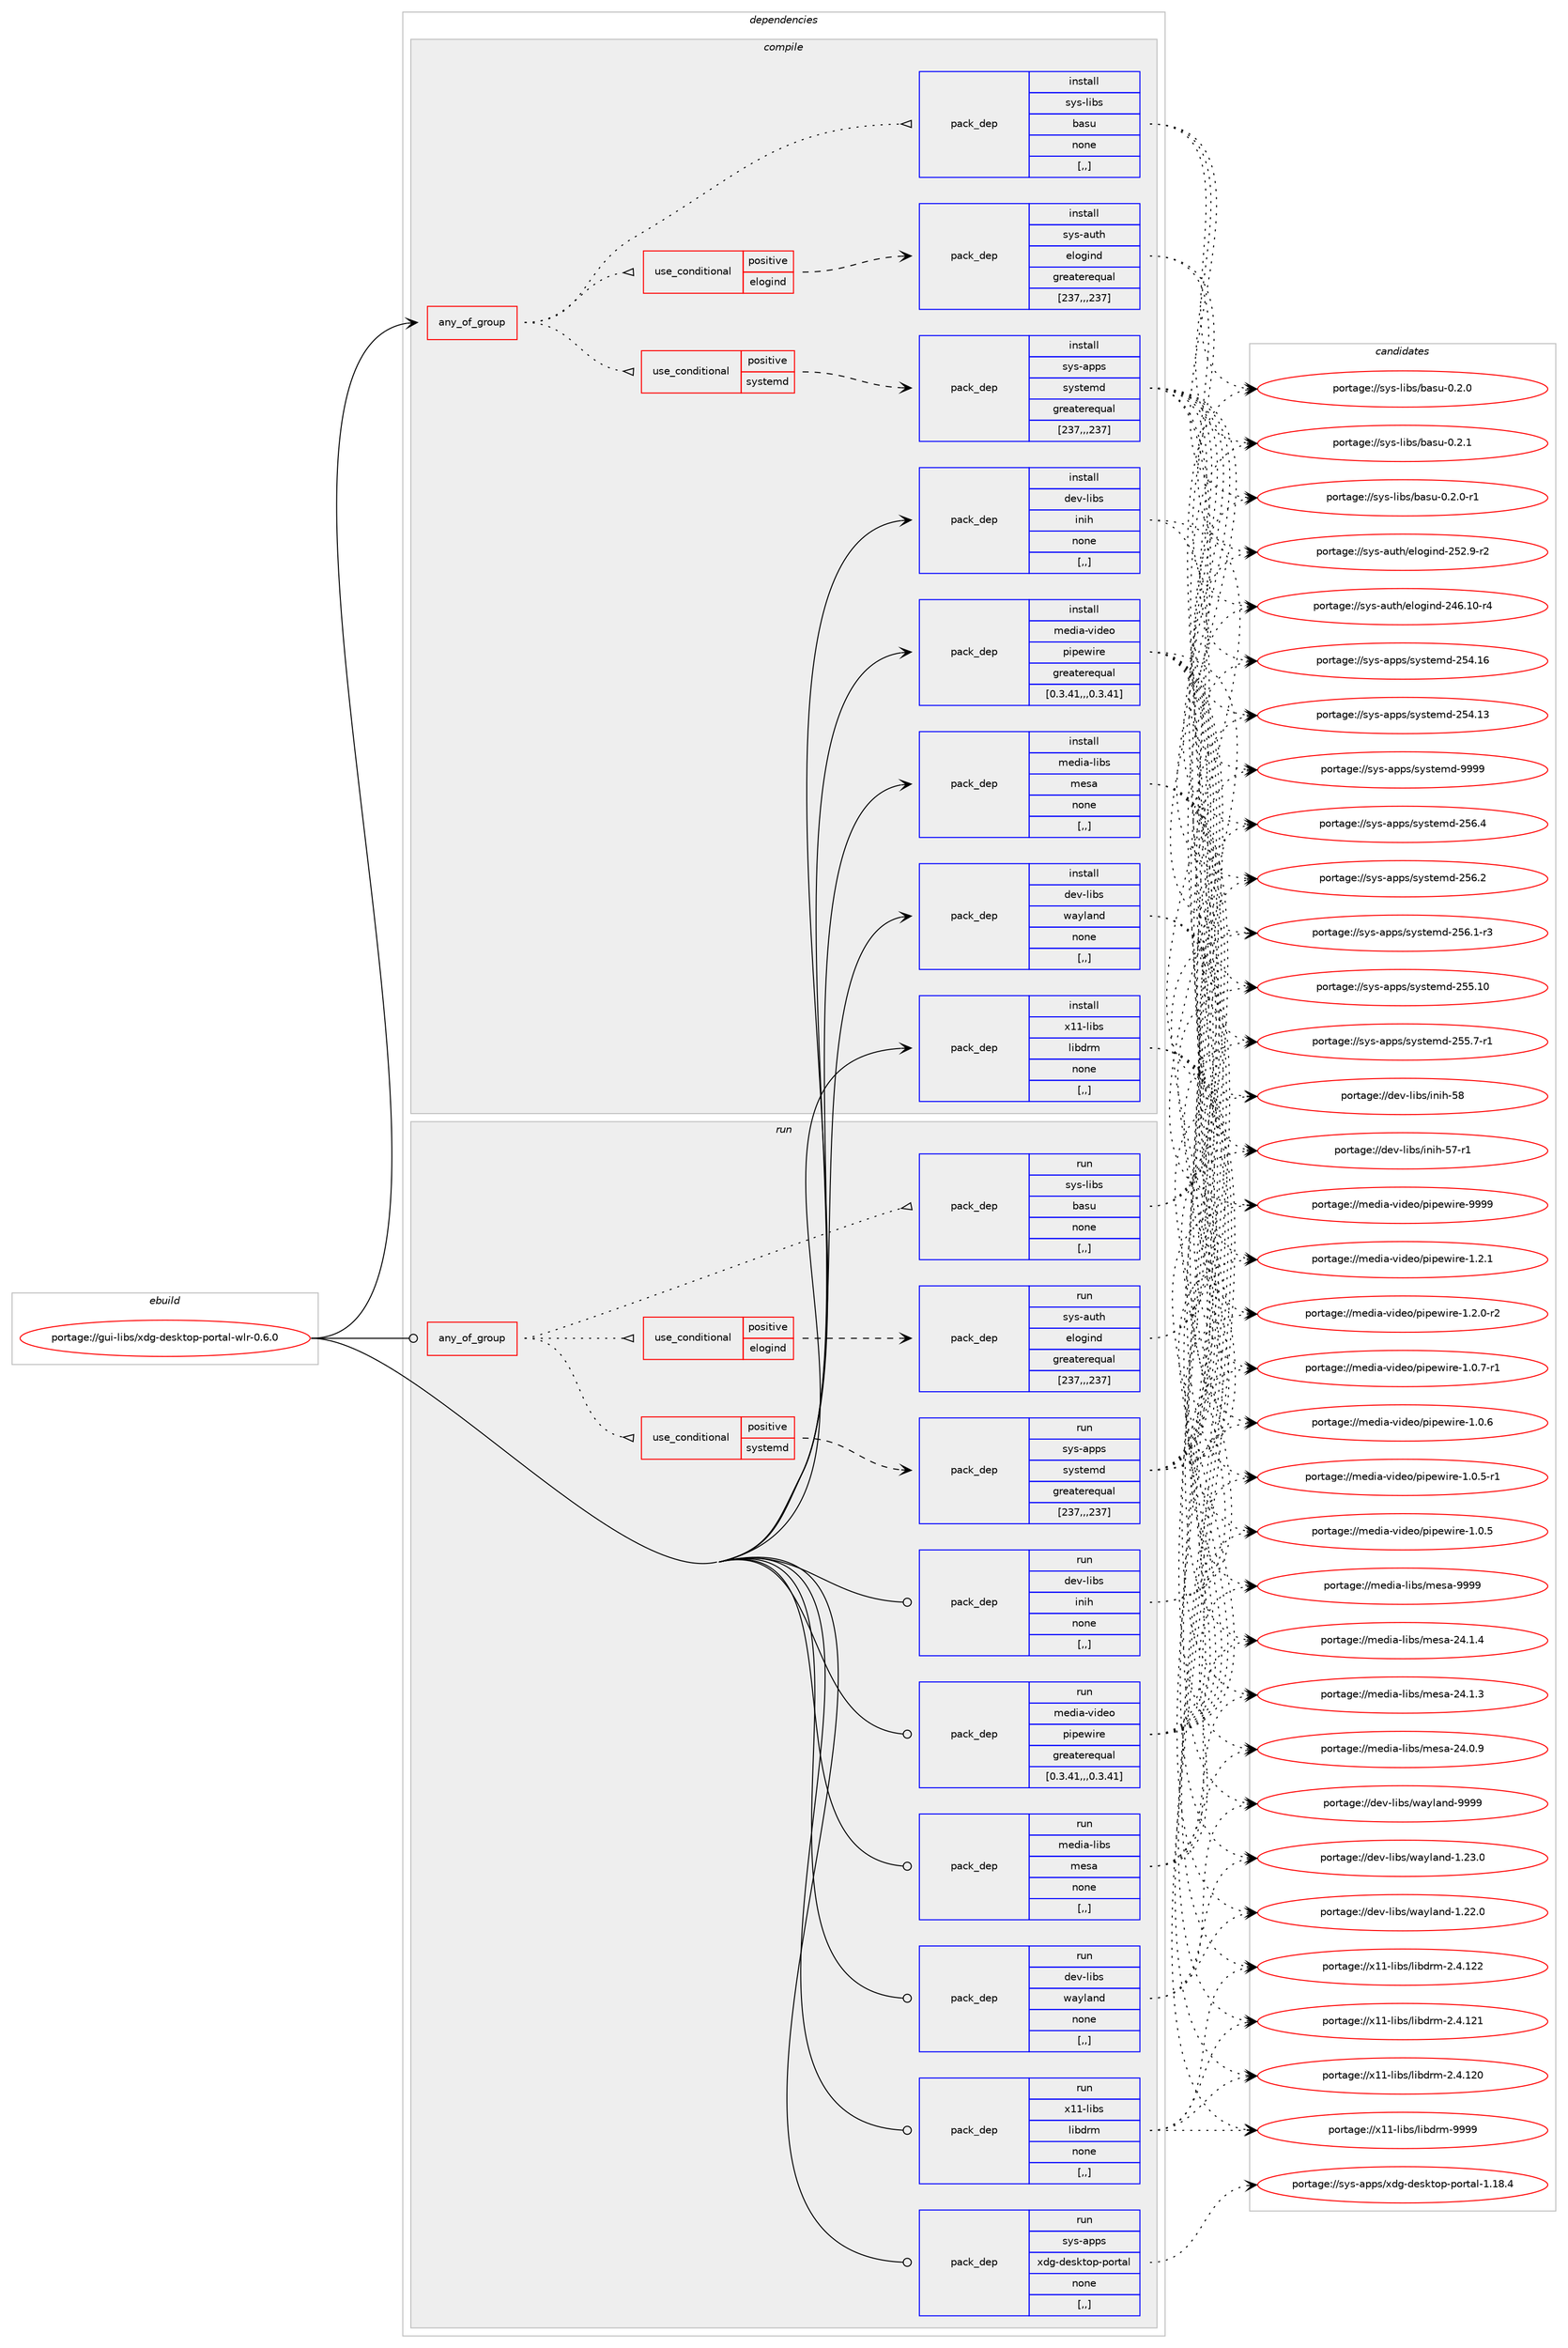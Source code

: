 digraph prolog {

# *************
# Graph options
# *************

newrank=true;
concentrate=true;
compound=true;
graph [rankdir=LR,fontname=Helvetica,fontsize=10,ranksep=1.5];#, ranksep=2.5, nodesep=0.2];
edge  [arrowhead=vee];
node  [fontname=Helvetica,fontsize=10];

# **********
# The ebuild
# **********

subgraph cluster_leftcol {
color=gray;
label=<<i>ebuild</i>>;
id [label="portage://gui-libs/xdg-desktop-portal-wlr-0.6.0", color=red, width=4, href="../gui-libs/xdg-desktop-portal-wlr-0.6.0.svg"];
}

# ****************
# The dependencies
# ****************

subgraph cluster_midcol {
color=gray;
label=<<i>dependencies</i>>;
subgraph cluster_compile {
fillcolor="#eeeeee";
style=filled;
label=<<i>compile</i>>;
subgraph any1437 {
dependency245078 [label=<<TABLE BORDER="0" CELLBORDER="1" CELLSPACING="0" CELLPADDING="4"><TR><TD CELLPADDING="10">any_of_group</TD></TR></TABLE>>, shape=none, color=red];subgraph cond66729 {
dependency245079 [label=<<TABLE BORDER="0" CELLBORDER="1" CELLSPACING="0" CELLPADDING="4"><TR><TD ROWSPAN="3" CELLPADDING="10">use_conditional</TD></TR><TR><TD>positive</TD></TR><TR><TD>systemd</TD></TR></TABLE>>, shape=none, color=red];
subgraph pack176752 {
dependency245080 [label=<<TABLE BORDER="0" CELLBORDER="1" CELLSPACING="0" CELLPADDING="4" WIDTH="220"><TR><TD ROWSPAN="6" CELLPADDING="30">pack_dep</TD></TR><TR><TD WIDTH="110">install</TD></TR><TR><TD>sys-apps</TD></TR><TR><TD>systemd</TD></TR><TR><TD>greaterequal</TD></TR><TR><TD>[237,,,237]</TD></TR></TABLE>>, shape=none, color=blue];
}
dependency245079:e -> dependency245080:w [weight=20,style="dashed",arrowhead="vee"];
}
dependency245078:e -> dependency245079:w [weight=20,style="dotted",arrowhead="oinv"];
subgraph cond66730 {
dependency245081 [label=<<TABLE BORDER="0" CELLBORDER="1" CELLSPACING="0" CELLPADDING="4"><TR><TD ROWSPAN="3" CELLPADDING="10">use_conditional</TD></TR><TR><TD>positive</TD></TR><TR><TD>elogind</TD></TR></TABLE>>, shape=none, color=red];
subgraph pack176753 {
dependency245082 [label=<<TABLE BORDER="0" CELLBORDER="1" CELLSPACING="0" CELLPADDING="4" WIDTH="220"><TR><TD ROWSPAN="6" CELLPADDING="30">pack_dep</TD></TR><TR><TD WIDTH="110">install</TD></TR><TR><TD>sys-auth</TD></TR><TR><TD>elogind</TD></TR><TR><TD>greaterequal</TD></TR><TR><TD>[237,,,237]</TD></TR></TABLE>>, shape=none, color=blue];
}
dependency245081:e -> dependency245082:w [weight=20,style="dashed",arrowhead="vee"];
}
dependency245078:e -> dependency245081:w [weight=20,style="dotted",arrowhead="oinv"];
subgraph pack176754 {
dependency245083 [label=<<TABLE BORDER="0" CELLBORDER="1" CELLSPACING="0" CELLPADDING="4" WIDTH="220"><TR><TD ROWSPAN="6" CELLPADDING="30">pack_dep</TD></TR><TR><TD WIDTH="110">install</TD></TR><TR><TD>sys-libs</TD></TR><TR><TD>basu</TD></TR><TR><TD>none</TD></TR><TR><TD>[,,]</TD></TR></TABLE>>, shape=none, color=blue];
}
dependency245078:e -> dependency245083:w [weight=20,style="dotted",arrowhead="oinv"];
}
id:e -> dependency245078:w [weight=20,style="solid",arrowhead="vee"];
subgraph pack176755 {
dependency245084 [label=<<TABLE BORDER="0" CELLBORDER="1" CELLSPACING="0" CELLPADDING="4" WIDTH="220"><TR><TD ROWSPAN="6" CELLPADDING="30">pack_dep</TD></TR><TR><TD WIDTH="110">install</TD></TR><TR><TD>dev-libs</TD></TR><TR><TD>inih</TD></TR><TR><TD>none</TD></TR><TR><TD>[,,]</TD></TR></TABLE>>, shape=none, color=blue];
}
id:e -> dependency245084:w [weight=20,style="solid",arrowhead="vee"];
subgraph pack176756 {
dependency245085 [label=<<TABLE BORDER="0" CELLBORDER="1" CELLSPACING="0" CELLPADDING="4" WIDTH="220"><TR><TD ROWSPAN="6" CELLPADDING="30">pack_dep</TD></TR><TR><TD WIDTH="110">install</TD></TR><TR><TD>dev-libs</TD></TR><TR><TD>wayland</TD></TR><TR><TD>none</TD></TR><TR><TD>[,,]</TD></TR></TABLE>>, shape=none, color=blue];
}
id:e -> dependency245085:w [weight=20,style="solid",arrowhead="vee"];
subgraph pack176757 {
dependency245086 [label=<<TABLE BORDER="0" CELLBORDER="1" CELLSPACING="0" CELLPADDING="4" WIDTH="220"><TR><TD ROWSPAN="6" CELLPADDING="30">pack_dep</TD></TR><TR><TD WIDTH="110">install</TD></TR><TR><TD>media-libs</TD></TR><TR><TD>mesa</TD></TR><TR><TD>none</TD></TR><TR><TD>[,,]</TD></TR></TABLE>>, shape=none, color=blue];
}
id:e -> dependency245086:w [weight=20,style="solid",arrowhead="vee"];
subgraph pack176758 {
dependency245087 [label=<<TABLE BORDER="0" CELLBORDER="1" CELLSPACING="0" CELLPADDING="4" WIDTH="220"><TR><TD ROWSPAN="6" CELLPADDING="30">pack_dep</TD></TR><TR><TD WIDTH="110">install</TD></TR><TR><TD>media-video</TD></TR><TR><TD>pipewire</TD></TR><TR><TD>greaterequal</TD></TR><TR><TD>[0.3.41,,,0.3.41]</TD></TR></TABLE>>, shape=none, color=blue];
}
id:e -> dependency245087:w [weight=20,style="solid",arrowhead="vee"];
subgraph pack176759 {
dependency245088 [label=<<TABLE BORDER="0" CELLBORDER="1" CELLSPACING="0" CELLPADDING="4" WIDTH="220"><TR><TD ROWSPAN="6" CELLPADDING="30">pack_dep</TD></TR><TR><TD WIDTH="110">install</TD></TR><TR><TD>x11-libs</TD></TR><TR><TD>libdrm</TD></TR><TR><TD>none</TD></TR><TR><TD>[,,]</TD></TR></TABLE>>, shape=none, color=blue];
}
id:e -> dependency245088:w [weight=20,style="solid",arrowhead="vee"];
}
subgraph cluster_compileandrun {
fillcolor="#eeeeee";
style=filled;
label=<<i>compile and run</i>>;
}
subgraph cluster_run {
fillcolor="#eeeeee";
style=filled;
label=<<i>run</i>>;
subgraph any1438 {
dependency245089 [label=<<TABLE BORDER="0" CELLBORDER="1" CELLSPACING="0" CELLPADDING="4"><TR><TD CELLPADDING="10">any_of_group</TD></TR></TABLE>>, shape=none, color=red];subgraph cond66731 {
dependency245090 [label=<<TABLE BORDER="0" CELLBORDER="1" CELLSPACING="0" CELLPADDING="4"><TR><TD ROWSPAN="3" CELLPADDING="10">use_conditional</TD></TR><TR><TD>positive</TD></TR><TR><TD>systemd</TD></TR></TABLE>>, shape=none, color=red];
subgraph pack176760 {
dependency245091 [label=<<TABLE BORDER="0" CELLBORDER="1" CELLSPACING="0" CELLPADDING="4" WIDTH="220"><TR><TD ROWSPAN="6" CELLPADDING="30">pack_dep</TD></TR><TR><TD WIDTH="110">run</TD></TR><TR><TD>sys-apps</TD></TR><TR><TD>systemd</TD></TR><TR><TD>greaterequal</TD></TR><TR><TD>[237,,,237]</TD></TR></TABLE>>, shape=none, color=blue];
}
dependency245090:e -> dependency245091:w [weight=20,style="dashed",arrowhead="vee"];
}
dependency245089:e -> dependency245090:w [weight=20,style="dotted",arrowhead="oinv"];
subgraph cond66732 {
dependency245092 [label=<<TABLE BORDER="0" CELLBORDER="1" CELLSPACING="0" CELLPADDING="4"><TR><TD ROWSPAN="3" CELLPADDING="10">use_conditional</TD></TR><TR><TD>positive</TD></TR><TR><TD>elogind</TD></TR></TABLE>>, shape=none, color=red];
subgraph pack176761 {
dependency245093 [label=<<TABLE BORDER="0" CELLBORDER="1" CELLSPACING="0" CELLPADDING="4" WIDTH="220"><TR><TD ROWSPAN="6" CELLPADDING="30">pack_dep</TD></TR><TR><TD WIDTH="110">run</TD></TR><TR><TD>sys-auth</TD></TR><TR><TD>elogind</TD></TR><TR><TD>greaterequal</TD></TR><TR><TD>[237,,,237]</TD></TR></TABLE>>, shape=none, color=blue];
}
dependency245092:e -> dependency245093:w [weight=20,style="dashed",arrowhead="vee"];
}
dependency245089:e -> dependency245092:w [weight=20,style="dotted",arrowhead="oinv"];
subgraph pack176762 {
dependency245094 [label=<<TABLE BORDER="0" CELLBORDER="1" CELLSPACING="0" CELLPADDING="4" WIDTH="220"><TR><TD ROWSPAN="6" CELLPADDING="30">pack_dep</TD></TR><TR><TD WIDTH="110">run</TD></TR><TR><TD>sys-libs</TD></TR><TR><TD>basu</TD></TR><TR><TD>none</TD></TR><TR><TD>[,,]</TD></TR></TABLE>>, shape=none, color=blue];
}
dependency245089:e -> dependency245094:w [weight=20,style="dotted",arrowhead="oinv"];
}
id:e -> dependency245089:w [weight=20,style="solid",arrowhead="odot"];
subgraph pack176763 {
dependency245095 [label=<<TABLE BORDER="0" CELLBORDER="1" CELLSPACING="0" CELLPADDING="4" WIDTH="220"><TR><TD ROWSPAN="6" CELLPADDING="30">pack_dep</TD></TR><TR><TD WIDTH="110">run</TD></TR><TR><TD>dev-libs</TD></TR><TR><TD>inih</TD></TR><TR><TD>none</TD></TR><TR><TD>[,,]</TD></TR></TABLE>>, shape=none, color=blue];
}
id:e -> dependency245095:w [weight=20,style="solid",arrowhead="odot"];
subgraph pack176764 {
dependency245096 [label=<<TABLE BORDER="0" CELLBORDER="1" CELLSPACING="0" CELLPADDING="4" WIDTH="220"><TR><TD ROWSPAN="6" CELLPADDING="30">pack_dep</TD></TR><TR><TD WIDTH="110">run</TD></TR><TR><TD>dev-libs</TD></TR><TR><TD>wayland</TD></TR><TR><TD>none</TD></TR><TR><TD>[,,]</TD></TR></TABLE>>, shape=none, color=blue];
}
id:e -> dependency245096:w [weight=20,style="solid",arrowhead="odot"];
subgraph pack176765 {
dependency245097 [label=<<TABLE BORDER="0" CELLBORDER="1" CELLSPACING="0" CELLPADDING="4" WIDTH="220"><TR><TD ROWSPAN="6" CELLPADDING="30">pack_dep</TD></TR><TR><TD WIDTH="110">run</TD></TR><TR><TD>media-libs</TD></TR><TR><TD>mesa</TD></TR><TR><TD>none</TD></TR><TR><TD>[,,]</TD></TR></TABLE>>, shape=none, color=blue];
}
id:e -> dependency245097:w [weight=20,style="solid",arrowhead="odot"];
subgraph pack176766 {
dependency245098 [label=<<TABLE BORDER="0" CELLBORDER="1" CELLSPACING="0" CELLPADDING="4" WIDTH="220"><TR><TD ROWSPAN="6" CELLPADDING="30">pack_dep</TD></TR><TR><TD WIDTH="110">run</TD></TR><TR><TD>media-video</TD></TR><TR><TD>pipewire</TD></TR><TR><TD>greaterequal</TD></TR><TR><TD>[0.3.41,,,0.3.41]</TD></TR></TABLE>>, shape=none, color=blue];
}
id:e -> dependency245098:w [weight=20,style="solid",arrowhead="odot"];
subgraph pack176767 {
dependency245099 [label=<<TABLE BORDER="0" CELLBORDER="1" CELLSPACING="0" CELLPADDING="4" WIDTH="220"><TR><TD ROWSPAN="6" CELLPADDING="30">pack_dep</TD></TR><TR><TD WIDTH="110">run</TD></TR><TR><TD>sys-apps</TD></TR><TR><TD>xdg-desktop-portal</TD></TR><TR><TD>none</TD></TR><TR><TD>[,,]</TD></TR></TABLE>>, shape=none, color=blue];
}
id:e -> dependency245099:w [weight=20,style="solid",arrowhead="odot"];
subgraph pack176768 {
dependency245100 [label=<<TABLE BORDER="0" CELLBORDER="1" CELLSPACING="0" CELLPADDING="4" WIDTH="220"><TR><TD ROWSPAN="6" CELLPADDING="30">pack_dep</TD></TR><TR><TD WIDTH="110">run</TD></TR><TR><TD>x11-libs</TD></TR><TR><TD>libdrm</TD></TR><TR><TD>none</TD></TR><TR><TD>[,,]</TD></TR></TABLE>>, shape=none, color=blue];
}
id:e -> dependency245100:w [weight=20,style="solid",arrowhead="odot"];
}
}

# **************
# The candidates
# **************

subgraph cluster_choices {
rank=same;
color=gray;
label=<<i>candidates</i>>;

subgraph choice176752 {
color=black;
nodesep=1;
choice1151211154597112112115471151211151161011091004557575757 [label="portage://sys-apps/systemd-9999", color=red, width=4,href="../sys-apps/systemd-9999.svg"];
choice115121115459711211211547115121115116101109100455053544652 [label="portage://sys-apps/systemd-256.4", color=red, width=4,href="../sys-apps/systemd-256.4.svg"];
choice115121115459711211211547115121115116101109100455053544650 [label="portage://sys-apps/systemd-256.2", color=red, width=4,href="../sys-apps/systemd-256.2.svg"];
choice1151211154597112112115471151211151161011091004550535446494511451 [label="portage://sys-apps/systemd-256.1-r3", color=red, width=4,href="../sys-apps/systemd-256.1-r3.svg"];
choice11512111545971121121154711512111511610110910045505353464948 [label="portage://sys-apps/systemd-255.10", color=red, width=4,href="../sys-apps/systemd-255.10.svg"];
choice1151211154597112112115471151211151161011091004550535346554511449 [label="portage://sys-apps/systemd-255.7-r1", color=red, width=4,href="../sys-apps/systemd-255.7-r1.svg"];
choice11512111545971121121154711512111511610110910045505352464954 [label="portage://sys-apps/systemd-254.16", color=red, width=4,href="../sys-apps/systemd-254.16.svg"];
choice11512111545971121121154711512111511610110910045505352464951 [label="portage://sys-apps/systemd-254.13", color=red, width=4,href="../sys-apps/systemd-254.13.svg"];
dependency245080:e -> choice1151211154597112112115471151211151161011091004557575757:w [style=dotted,weight="100"];
dependency245080:e -> choice115121115459711211211547115121115116101109100455053544652:w [style=dotted,weight="100"];
dependency245080:e -> choice115121115459711211211547115121115116101109100455053544650:w [style=dotted,weight="100"];
dependency245080:e -> choice1151211154597112112115471151211151161011091004550535446494511451:w [style=dotted,weight="100"];
dependency245080:e -> choice11512111545971121121154711512111511610110910045505353464948:w [style=dotted,weight="100"];
dependency245080:e -> choice1151211154597112112115471151211151161011091004550535346554511449:w [style=dotted,weight="100"];
dependency245080:e -> choice11512111545971121121154711512111511610110910045505352464954:w [style=dotted,weight="100"];
dependency245080:e -> choice11512111545971121121154711512111511610110910045505352464951:w [style=dotted,weight="100"];
}
subgraph choice176753 {
color=black;
nodesep=1;
choice1151211154597117116104471011081111031051101004550535046574511450 [label="portage://sys-auth/elogind-252.9-r2", color=red, width=4,href="../sys-auth/elogind-252.9-r2.svg"];
choice115121115459711711610447101108111103105110100455052544649484511452 [label="portage://sys-auth/elogind-246.10-r4", color=red, width=4,href="../sys-auth/elogind-246.10-r4.svg"];
dependency245082:e -> choice1151211154597117116104471011081111031051101004550535046574511450:w [style=dotted,weight="100"];
dependency245082:e -> choice115121115459711711610447101108111103105110100455052544649484511452:w [style=dotted,weight="100"];
}
subgraph choice176754 {
color=black;
nodesep=1;
choice1151211154510810598115479897115117454846504649 [label="portage://sys-libs/basu-0.2.1", color=red, width=4,href="../sys-libs/basu-0.2.1.svg"];
choice11512111545108105981154798971151174548465046484511449 [label="portage://sys-libs/basu-0.2.0-r1", color=red, width=4,href="../sys-libs/basu-0.2.0-r1.svg"];
choice1151211154510810598115479897115117454846504648 [label="portage://sys-libs/basu-0.2.0", color=red, width=4,href="../sys-libs/basu-0.2.0.svg"];
dependency245083:e -> choice1151211154510810598115479897115117454846504649:w [style=dotted,weight="100"];
dependency245083:e -> choice11512111545108105981154798971151174548465046484511449:w [style=dotted,weight="100"];
dependency245083:e -> choice1151211154510810598115479897115117454846504648:w [style=dotted,weight="100"];
}
subgraph choice176755 {
color=black;
nodesep=1;
choice100101118451081059811547105110105104455356 [label="portage://dev-libs/inih-58", color=red, width=4,href="../dev-libs/inih-58.svg"];
choice1001011184510810598115471051101051044553554511449 [label="portage://dev-libs/inih-57-r1", color=red, width=4,href="../dev-libs/inih-57-r1.svg"];
dependency245084:e -> choice100101118451081059811547105110105104455356:w [style=dotted,weight="100"];
dependency245084:e -> choice1001011184510810598115471051101051044553554511449:w [style=dotted,weight="100"];
}
subgraph choice176756 {
color=black;
nodesep=1;
choice10010111845108105981154711997121108971101004557575757 [label="portage://dev-libs/wayland-9999", color=red, width=4,href="../dev-libs/wayland-9999.svg"];
choice100101118451081059811547119971211089711010045494650514648 [label="portage://dev-libs/wayland-1.23.0", color=red, width=4,href="../dev-libs/wayland-1.23.0.svg"];
choice100101118451081059811547119971211089711010045494650504648 [label="portage://dev-libs/wayland-1.22.0", color=red, width=4,href="../dev-libs/wayland-1.22.0.svg"];
dependency245085:e -> choice10010111845108105981154711997121108971101004557575757:w [style=dotted,weight="100"];
dependency245085:e -> choice100101118451081059811547119971211089711010045494650514648:w [style=dotted,weight="100"];
dependency245085:e -> choice100101118451081059811547119971211089711010045494650504648:w [style=dotted,weight="100"];
}
subgraph choice176757 {
color=black;
nodesep=1;
choice10910110010597451081059811547109101115974557575757 [label="portage://media-libs/mesa-9999", color=red, width=4,href="../media-libs/mesa-9999.svg"];
choice109101100105974510810598115471091011159745505246494652 [label="portage://media-libs/mesa-24.1.4", color=red, width=4,href="../media-libs/mesa-24.1.4.svg"];
choice109101100105974510810598115471091011159745505246494651 [label="portage://media-libs/mesa-24.1.3", color=red, width=4,href="../media-libs/mesa-24.1.3.svg"];
choice109101100105974510810598115471091011159745505246484657 [label="portage://media-libs/mesa-24.0.9", color=red, width=4,href="../media-libs/mesa-24.0.9.svg"];
dependency245086:e -> choice10910110010597451081059811547109101115974557575757:w [style=dotted,weight="100"];
dependency245086:e -> choice109101100105974510810598115471091011159745505246494652:w [style=dotted,weight="100"];
dependency245086:e -> choice109101100105974510810598115471091011159745505246494651:w [style=dotted,weight="100"];
dependency245086:e -> choice109101100105974510810598115471091011159745505246484657:w [style=dotted,weight="100"];
}
subgraph choice176758 {
color=black;
nodesep=1;
choice1091011001059745118105100101111471121051121011191051141014557575757 [label="portage://media-video/pipewire-9999", color=red, width=4,href="../media-video/pipewire-9999.svg"];
choice109101100105974511810510010111147112105112101119105114101454946504649 [label="portage://media-video/pipewire-1.2.1", color=red, width=4,href="../media-video/pipewire-1.2.1.svg"];
choice1091011001059745118105100101111471121051121011191051141014549465046484511450 [label="portage://media-video/pipewire-1.2.0-r2", color=red, width=4,href="../media-video/pipewire-1.2.0-r2.svg"];
choice1091011001059745118105100101111471121051121011191051141014549464846554511449 [label="portage://media-video/pipewire-1.0.7-r1", color=red, width=4,href="../media-video/pipewire-1.0.7-r1.svg"];
choice109101100105974511810510010111147112105112101119105114101454946484654 [label="portage://media-video/pipewire-1.0.6", color=red, width=4,href="../media-video/pipewire-1.0.6.svg"];
choice1091011001059745118105100101111471121051121011191051141014549464846534511449 [label="portage://media-video/pipewire-1.0.5-r1", color=red, width=4,href="../media-video/pipewire-1.0.5-r1.svg"];
choice109101100105974511810510010111147112105112101119105114101454946484653 [label="portage://media-video/pipewire-1.0.5", color=red, width=4,href="../media-video/pipewire-1.0.5.svg"];
dependency245087:e -> choice1091011001059745118105100101111471121051121011191051141014557575757:w [style=dotted,weight="100"];
dependency245087:e -> choice109101100105974511810510010111147112105112101119105114101454946504649:w [style=dotted,weight="100"];
dependency245087:e -> choice1091011001059745118105100101111471121051121011191051141014549465046484511450:w [style=dotted,weight="100"];
dependency245087:e -> choice1091011001059745118105100101111471121051121011191051141014549464846554511449:w [style=dotted,weight="100"];
dependency245087:e -> choice109101100105974511810510010111147112105112101119105114101454946484654:w [style=dotted,weight="100"];
dependency245087:e -> choice1091011001059745118105100101111471121051121011191051141014549464846534511449:w [style=dotted,weight="100"];
dependency245087:e -> choice109101100105974511810510010111147112105112101119105114101454946484653:w [style=dotted,weight="100"];
}
subgraph choice176759 {
color=black;
nodesep=1;
choice1204949451081059811547108105981001141094557575757 [label="portage://x11-libs/libdrm-9999", color=red, width=4,href="../x11-libs/libdrm-9999.svg"];
choice1204949451081059811547108105981001141094550465246495050 [label="portage://x11-libs/libdrm-2.4.122", color=red, width=4,href="../x11-libs/libdrm-2.4.122.svg"];
choice1204949451081059811547108105981001141094550465246495049 [label="portage://x11-libs/libdrm-2.4.121", color=red, width=4,href="../x11-libs/libdrm-2.4.121.svg"];
choice1204949451081059811547108105981001141094550465246495048 [label="portage://x11-libs/libdrm-2.4.120", color=red, width=4,href="../x11-libs/libdrm-2.4.120.svg"];
dependency245088:e -> choice1204949451081059811547108105981001141094557575757:w [style=dotted,weight="100"];
dependency245088:e -> choice1204949451081059811547108105981001141094550465246495050:w [style=dotted,weight="100"];
dependency245088:e -> choice1204949451081059811547108105981001141094550465246495049:w [style=dotted,weight="100"];
dependency245088:e -> choice1204949451081059811547108105981001141094550465246495048:w [style=dotted,weight="100"];
}
subgraph choice176760 {
color=black;
nodesep=1;
choice1151211154597112112115471151211151161011091004557575757 [label="portage://sys-apps/systemd-9999", color=red, width=4,href="../sys-apps/systemd-9999.svg"];
choice115121115459711211211547115121115116101109100455053544652 [label="portage://sys-apps/systemd-256.4", color=red, width=4,href="../sys-apps/systemd-256.4.svg"];
choice115121115459711211211547115121115116101109100455053544650 [label="portage://sys-apps/systemd-256.2", color=red, width=4,href="../sys-apps/systemd-256.2.svg"];
choice1151211154597112112115471151211151161011091004550535446494511451 [label="portage://sys-apps/systemd-256.1-r3", color=red, width=4,href="../sys-apps/systemd-256.1-r3.svg"];
choice11512111545971121121154711512111511610110910045505353464948 [label="portage://sys-apps/systemd-255.10", color=red, width=4,href="../sys-apps/systemd-255.10.svg"];
choice1151211154597112112115471151211151161011091004550535346554511449 [label="portage://sys-apps/systemd-255.7-r1", color=red, width=4,href="../sys-apps/systemd-255.7-r1.svg"];
choice11512111545971121121154711512111511610110910045505352464954 [label="portage://sys-apps/systemd-254.16", color=red, width=4,href="../sys-apps/systemd-254.16.svg"];
choice11512111545971121121154711512111511610110910045505352464951 [label="portage://sys-apps/systemd-254.13", color=red, width=4,href="../sys-apps/systemd-254.13.svg"];
dependency245091:e -> choice1151211154597112112115471151211151161011091004557575757:w [style=dotted,weight="100"];
dependency245091:e -> choice115121115459711211211547115121115116101109100455053544652:w [style=dotted,weight="100"];
dependency245091:e -> choice115121115459711211211547115121115116101109100455053544650:w [style=dotted,weight="100"];
dependency245091:e -> choice1151211154597112112115471151211151161011091004550535446494511451:w [style=dotted,weight="100"];
dependency245091:e -> choice11512111545971121121154711512111511610110910045505353464948:w [style=dotted,weight="100"];
dependency245091:e -> choice1151211154597112112115471151211151161011091004550535346554511449:w [style=dotted,weight="100"];
dependency245091:e -> choice11512111545971121121154711512111511610110910045505352464954:w [style=dotted,weight="100"];
dependency245091:e -> choice11512111545971121121154711512111511610110910045505352464951:w [style=dotted,weight="100"];
}
subgraph choice176761 {
color=black;
nodesep=1;
choice1151211154597117116104471011081111031051101004550535046574511450 [label="portage://sys-auth/elogind-252.9-r2", color=red, width=4,href="../sys-auth/elogind-252.9-r2.svg"];
choice115121115459711711610447101108111103105110100455052544649484511452 [label="portage://sys-auth/elogind-246.10-r4", color=red, width=4,href="../sys-auth/elogind-246.10-r4.svg"];
dependency245093:e -> choice1151211154597117116104471011081111031051101004550535046574511450:w [style=dotted,weight="100"];
dependency245093:e -> choice115121115459711711610447101108111103105110100455052544649484511452:w [style=dotted,weight="100"];
}
subgraph choice176762 {
color=black;
nodesep=1;
choice1151211154510810598115479897115117454846504649 [label="portage://sys-libs/basu-0.2.1", color=red, width=4,href="../sys-libs/basu-0.2.1.svg"];
choice11512111545108105981154798971151174548465046484511449 [label="portage://sys-libs/basu-0.2.0-r1", color=red, width=4,href="../sys-libs/basu-0.2.0-r1.svg"];
choice1151211154510810598115479897115117454846504648 [label="portage://sys-libs/basu-0.2.0", color=red, width=4,href="../sys-libs/basu-0.2.0.svg"];
dependency245094:e -> choice1151211154510810598115479897115117454846504649:w [style=dotted,weight="100"];
dependency245094:e -> choice11512111545108105981154798971151174548465046484511449:w [style=dotted,weight="100"];
dependency245094:e -> choice1151211154510810598115479897115117454846504648:w [style=dotted,weight="100"];
}
subgraph choice176763 {
color=black;
nodesep=1;
choice100101118451081059811547105110105104455356 [label="portage://dev-libs/inih-58", color=red, width=4,href="../dev-libs/inih-58.svg"];
choice1001011184510810598115471051101051044553554511449 [label="portage://dev-libs/inih-57-r1", color=red, width=4,href="../dev-libs/inih-57-r1.svg"];
dependency245095:e -> choice100101118451081059811547105110105104455356:w [style=dotted,weight="100"];
dependency245095:e -> choice1001011184510810598115471051101051044553554511449:w [style=dotted,weight="100"];
}
subgraph choice176764 {
color=black;
nodesep=1;
choice10010111845108105981154711997121108971101004557575757 [label="portage://dev-libs/wayland-9999", color=red, width=4,href="../dev-libs/wayland-9999.svg"];
choice100101118451081059811547119971211089711010045494650514648 [label="portage://dev-libs/wayland-1.23.0", color=red, width=4,href="../dev-libs/wayland-1.23.0.svg"];
choice100101118451081059811547119971211089711010045494650504648 [label="portage://dev-libs/wayland-1.22.0", color=red, width=4,href="../dev-libs/wayland-1.22.0.svg"];
dependency245096:e -> choice10010111845108105981154711997121108971101004557575757:w [style=dotted,weight="100"];
dependency245096:e -> choice100101118451081059811547119971211089711010045494650514648:w [style=dotted,weight="100"];
dependency245096:e -> choice100101118451081059811547119971211089711010045494650504648:w [style=dotted,weight="100"];
}
subgraph choice176765 {
color=black;
nodesep=1;
choice10910110010597451081059811547109101115974557575757 [label="portage://media-libs/mesa-9999", color=red, width=4,href="../media-libs/mesa-9999.svg"];
choice109101100105974510810598115471091011159745505246494652 [label="portage://media-libs/mesa-24.1.4", color=red, width=4,href="../media-libs/mesa-24.1.4.svg"];
choice109101100105974510810598115471091011159745505246494651 [label="portage://media-libs/mesa-24.1.3", color=red, width=4,href="../media-libs/mesa-24.1.3.svg"];
choice109101100105974510810598115471091011159745505246484657 [label="portage://media-libs/mesa-24.0.9", color=red, width=4,href="../media-libs/mesa-24.0.9.svg"];
dependency245097:e -> choice10910110010597451081059811547109101115974557575757:w [style=dotted,weight="100"];
dependency245097:e -> choice109101100105974510810598115471091011159745505246494652:w [style=dotted,weight="100"];
dependency245097:e -> choice109101100105974510810598115471091011159745505246494651:w [style=dotted,weight="100"];
dependency245097:e -> choice109101100105974510810598115471091011159745505246484657:w [style=dotted,weight="100"];
}
subgraph choice176766 {
color=black;
nodesep=1;
choice1091011001059745118105100101111471121051121011191051141014557575757 [label="portage://media-video/pipewire-9999", color=red, width=4,href="../media-video/pipewire-9999.svg"];
choice109101100105974511810510010111147112105112101119105114101454946504649 [label="portage://media-video/pipewire-1.2.1", color=red, width=4,href="../media-video/pipewire-1.2.1.svg"];
choice1091011001059745118105100101111471121051121011191051141014549465046484511450 [label="portage://media-video/pipewire-1.2.0-r2", color=red, width=4,href="../media-video/pipewire-1.2.0-r2.svg"];
choice1091011001059745118105100101111471121051121011191051141014549464846554511449 [label="portage://media-video/pipewire-1.0.7-r1", color=red, width=4,href="../media-video/pipewire-1.0.7-r1.svg"];
choice109101100105974511810510010111147112105112101119105114101454946484654 [label="portage://media-video/pipewire-1.0.6", color=red, width=4,href="../media-video/pipewire-1.0.6.svg"];
choice1091011001059745118105100101111471121051121011191051141014549464846534511449 [label="portage://media-video/pipewire-1.0.5-r1", color=red, width=4,href="../media-video/pipewire-1.0.5-r1.svg"];
choice109101100105974511810510010111147112105112101119105114101454946484653 [label="portage://media-video/pipewire-1.0.5", color=red, width=4,href="../media-video/pipewire-1.0.5.svg"];
dependency245098:e -> choice1091011001059745118105100101111471121051121011191051141014557575757:w [style=dotted,weight="100"];
dependency245098:e -> choice109101100105974511810510010111147112105112101119105114101454946504649:w [style=dotted,weight="100"];
dependency245098:e -> choice1091011001059745118105100101111471121051121011191051141014549465046484511450:w [style=dotted,weight="100"];
dependency245098:e -> choice1091011001059745118105100101111471121051121011191051141014549464846554511449:w [style=dotted,weight="100"];
dependency245098:e -> choice109101100105974511810510010111147112105112101119105114101454946484654:w [style=dotted,weight="100"];
dependency245098:e -> choice1091011001059745118105100101111471121051121011191051141014549464846534511449:w [style=dotted,weight="100"];
dependency245098:e -> choice109101100105974511810510010111147112105112101119105114101454946484653:w [style=dotted,weight="100"];
}
subgraph choice176767 {
color=black;
nodesep=1;
choice11512111545971121121154712010010345100101115107116111112451121111141169710845494649564652 [label="portage://sys-apps/xdg-desktop-portal-1.18.4", color=red, width=4,href="../sys-apps/xdg-desktop-portal-1.18.4.svg"];
dependency245099:e -> choice11512111545971121121154712010010345100101115107116111112451121111141169710845494649564652:w [style=dotted,weight="100"];
}
subgraph choice176768 {
color=black;
nodesep=1;
choice1204949451081059811547108105981001141094557575757 [label="portage://x11-libs/libdrm-9999", color=red, width=4,href="../x11-libs/libdrm-9999.svg"];
choice1204949451081059811547108105981001141094550465246495050 [label="portage://x11-libs/libdrm-2.4.122", color=red, width=4,href="../x11-libs/libdrm-2.4.122.svg"];
choice1204949451081059811547108105981001141094550465246495049 [label="portage://x11-libs/libdrm-2.4.121", color=red, width=4,href="../x11-libs/libdrm-2.4.121.svg"];
choice1204949451081059811547108105981001141094550465246495048 [label="portage://x11-libs/libdrm-2.4.120", color=red, width=4,href="../x11-libs/libdrm-2.4.120.svg"];
dependency245100:e -> choice1204949451081059811547108105981001141094557575757:w [style=dotted,weight="100"];
dependency245100:e -> choice1204949451081059811547108105981001141094550465246495050:w [style=dotted,weight="100"];
dependency245100:e -> choice1204949451081059811547108105981001141094550465246495049:w [style=dotted,weight="100"];
dependency245100:e -> choice1204949451081059811547108105981001141094550465246495048:w [style=dotted,weight="100"];
}
}

}
